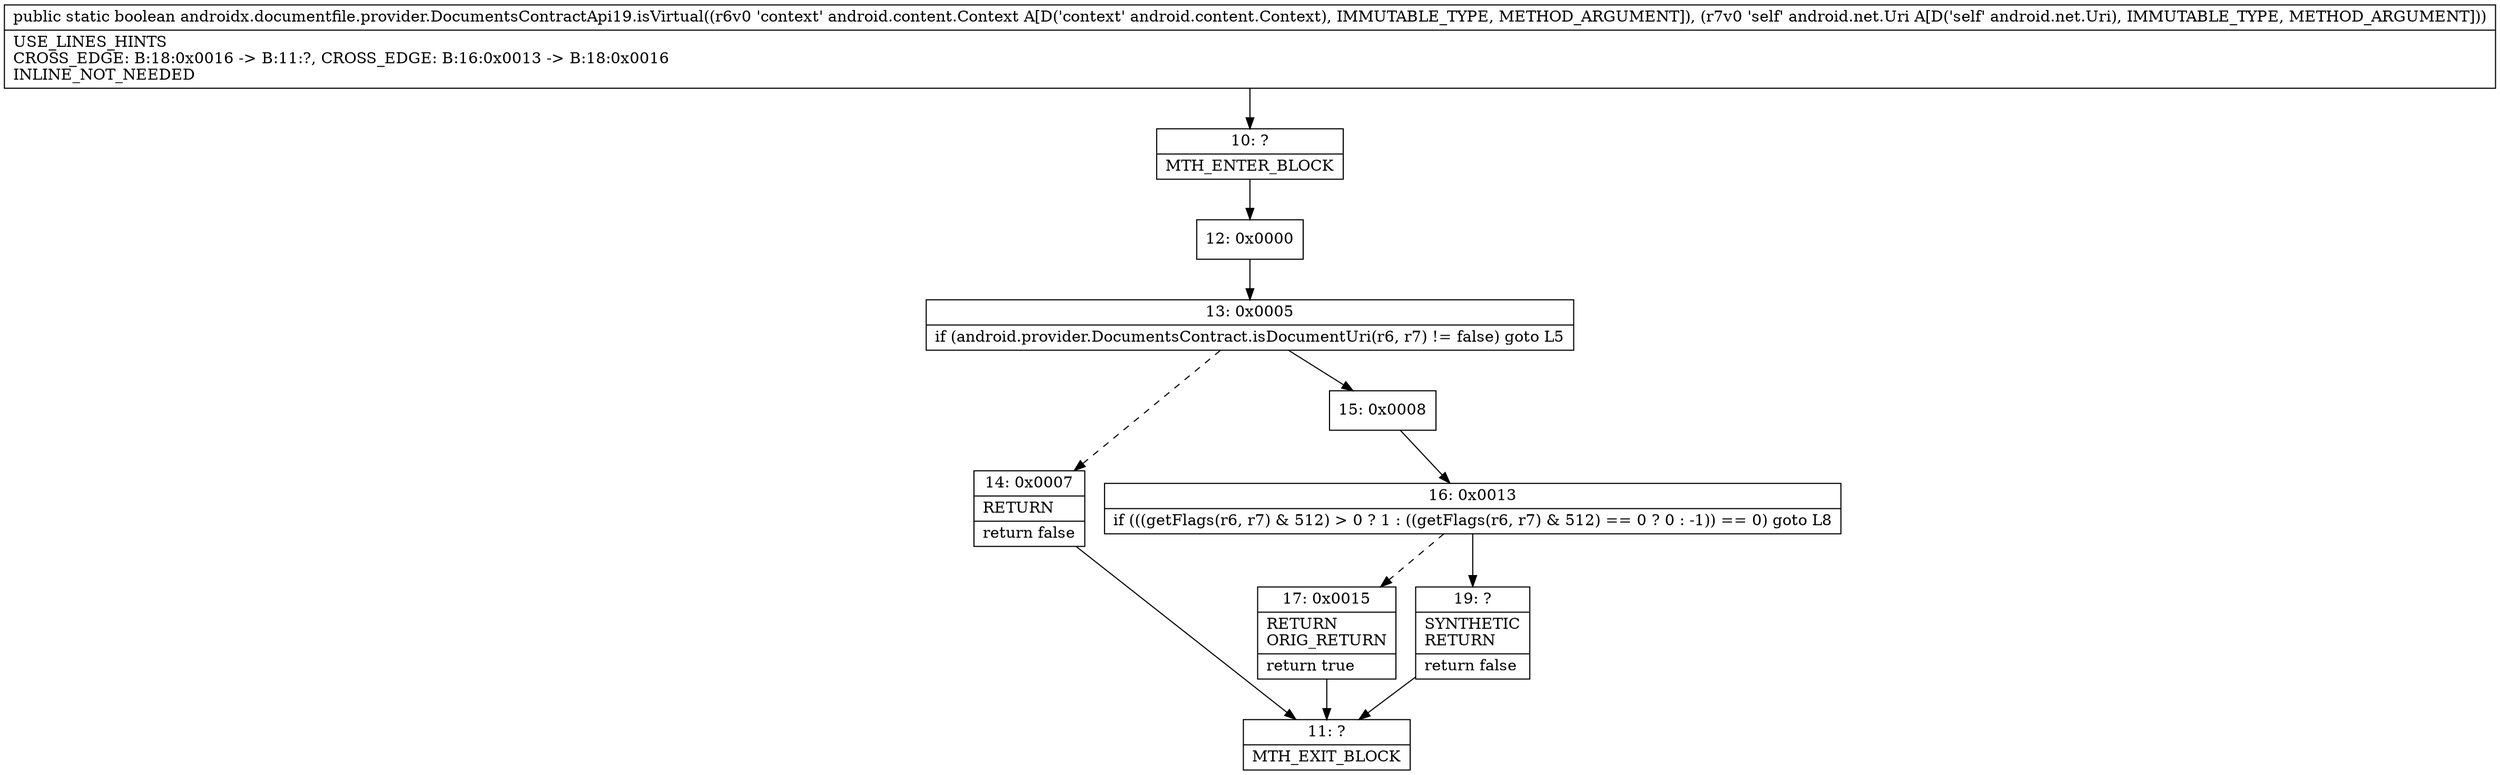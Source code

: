 digraph "CFG forandroidx.documentfile.provider.DocumentsContractApi19.isVirtual(Landroid\/content\/Context;Landroid\/net\/Uri;)Z" {
Node_10 [shape=record,label="{10\:\ ?|MTH_ENTER_BLOCK\l}"];
Node_12 [shape=record,label="{12\:\ 0x0000}"];
Node_13 [shape=record,label="{13\:\ 0x0005|if (android.provider.DocumentsContract.isDocumentUri(r6, r7) != false) goto L5\l}"];
Node_14 [shape=record,label="{14\:\ 0x0007|RETURN\l|return false\l}"];
Node_11 [shape=record,label="{11\:\ ?|MTH_EXIT_BLOCK\l}"];
Node_15 [shape=record,label="{15\:\ 0x0008}"];
Node_16 [shape=record,label="{16\:\ 0x0013|if (((getFlags(r6, r7) & 512) \> 0 ? 1 : ((getFlags(r6, r7) & 512) == 0 ? 0 : \-1)) == 0) goto L8\l}"];
Node_17 [shape=record,label="{17\:\ 0x0015|RETURN\lORIG_RETURN\l|return true\l}"];
Node_19 [shape=record,label="{19\:\ ?|SYNTHETIC\lRETURN\l|return false\l}"];
MethodNode[shape=record,label="{public static boolean androidx.documentfile.provider.DocumentsContractApi19.isVirtual((r6v0 'context' android.content.Context A[D('context' android.content.Context), IMMUTABLE_TYPE, METHOD_ARGUMENT]), (r7v0 'self' android.net.Uri A[D('self' android.net.Uri), IMMUTABLE_TYPE, METHOD_ARGUMENT]))  | USE_LINES_HINTS\lCROSS_EDGE: B:18:0x0016 \-\> B:11:?, CROSS_EDGE: B:16:0x0013 \-\> B:18:0x0016\lINLINE_NOT_NEEDED\l}"];
MethodNode -> Node_10;Node_10 -> Node_12;
Node_12 -> Node_13;
Node_13 -> Node_14[style=dashed];
Node_13 -> Node_15;
Node_14 -> Node_11;
Node_15 -> Node_16;
Node_16 -> Node_17[style=dashed];
Node_16 -> Node_19;
Node_17 -> Node_11;
Node_19 -> Node_11;
}

